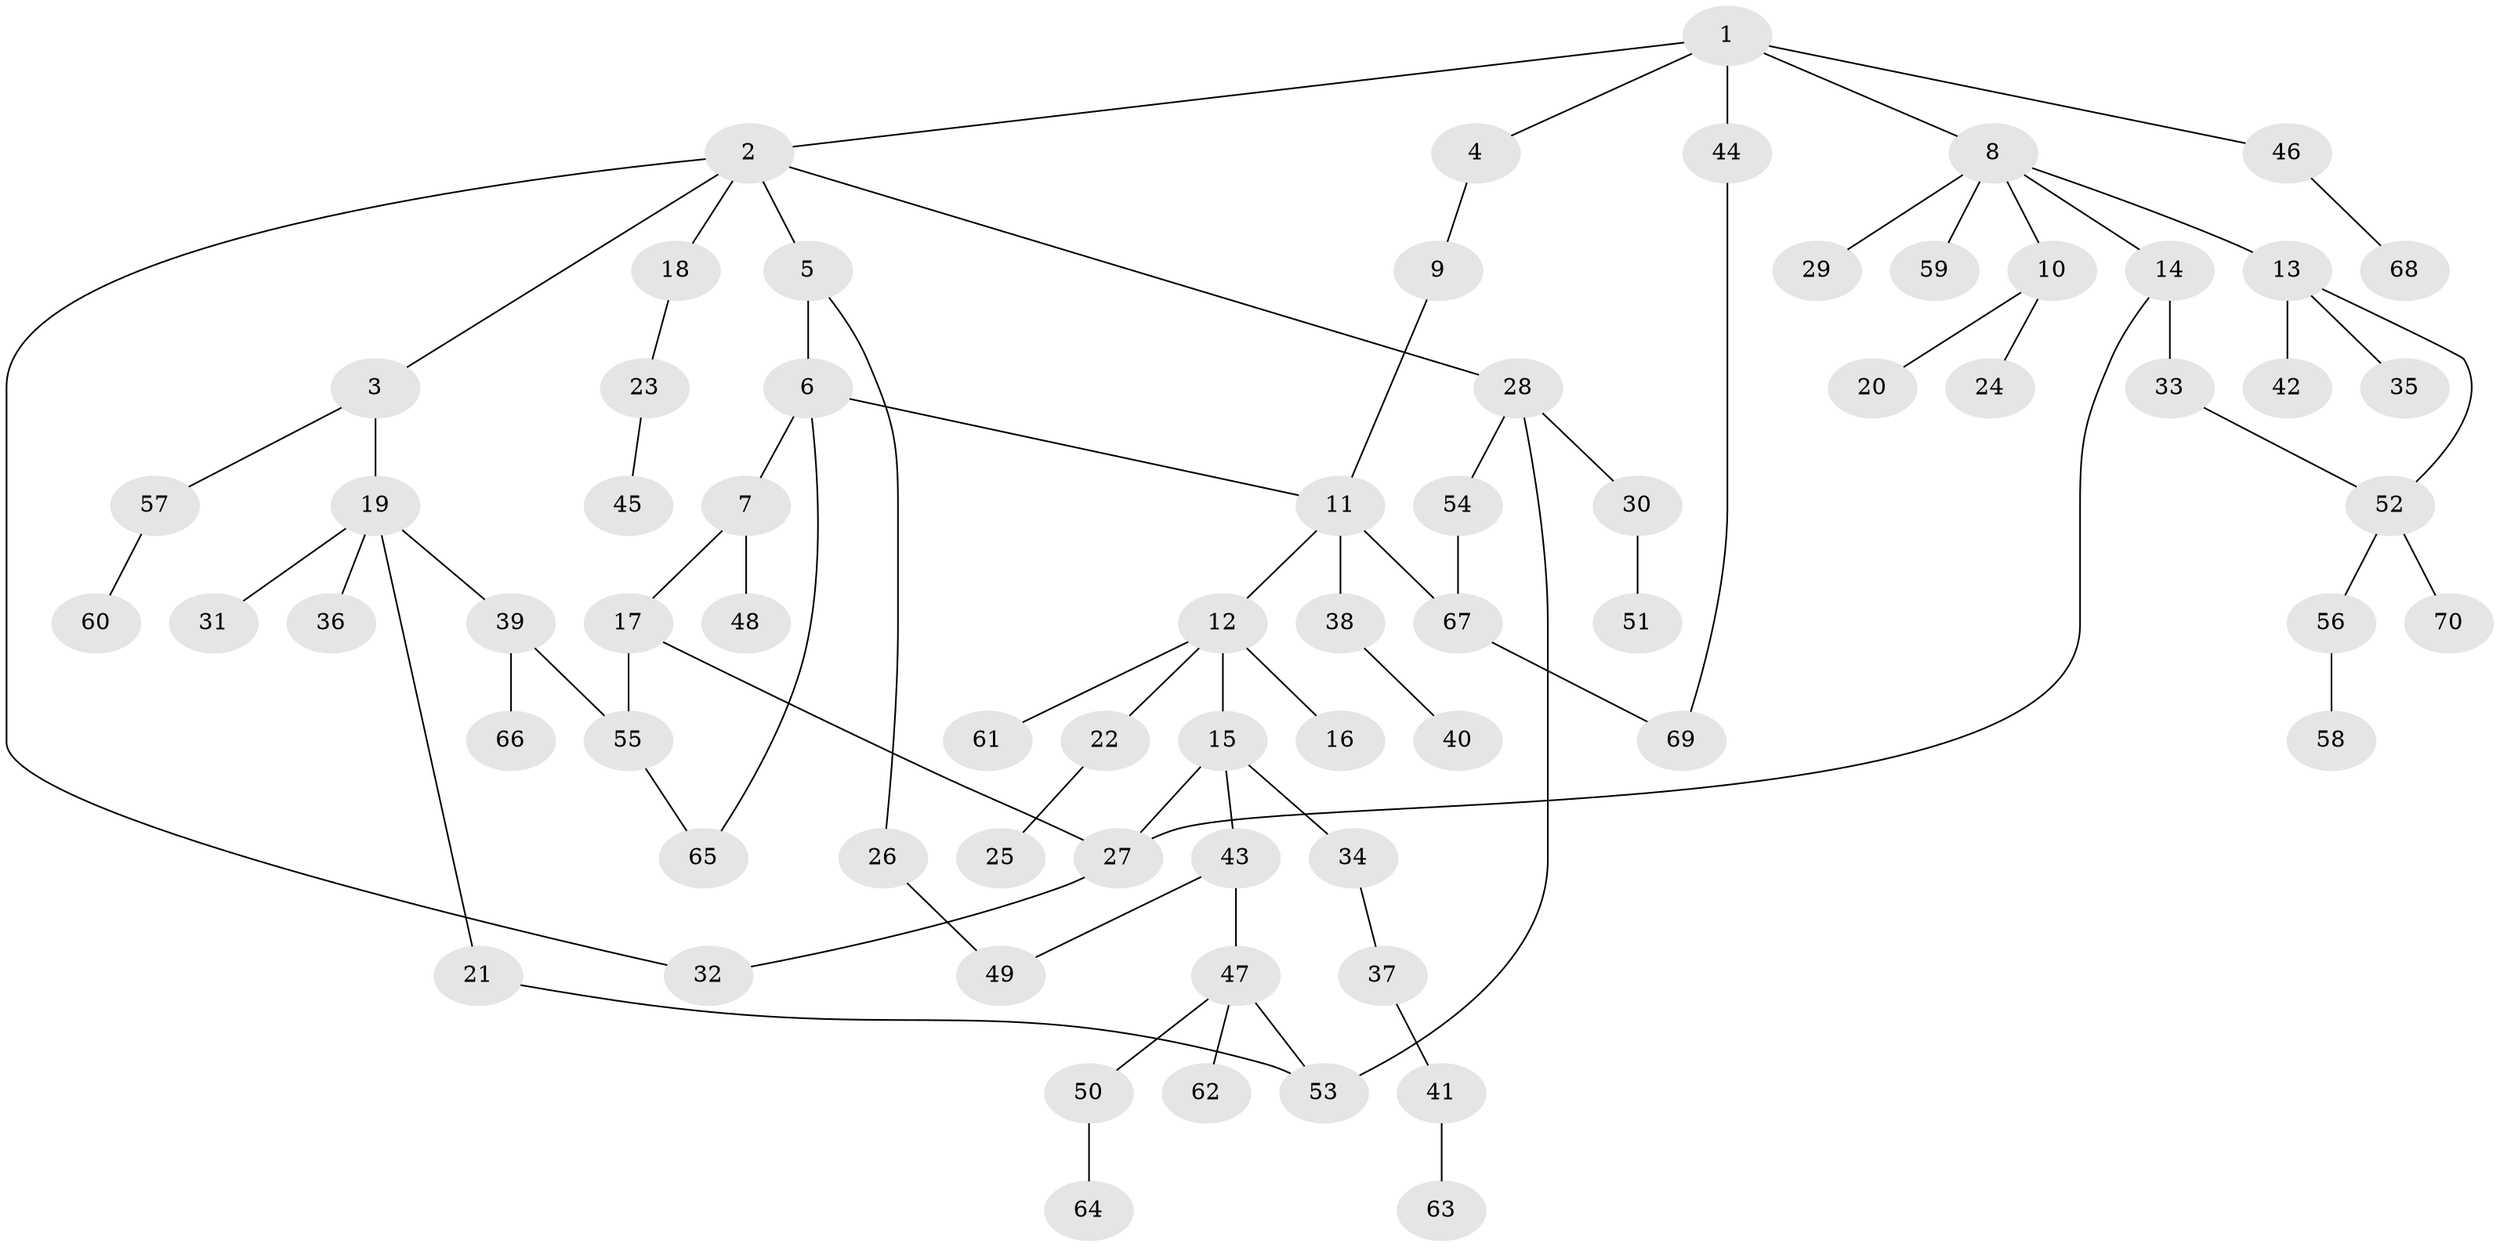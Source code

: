// coarse degree distribution, {8: 0.07142857142857142, 2: 0.38095238095238093, 1: 0.4523809523809524, 6: 0.023809523809523808, 3: 0.047619047619047616, 5: 0.023809523809523808}
// Generated by graph-tools (version 1.1) at 2025/44/03/04/25 21:44:21]
// undirected, 70 vertices, 81 edges
graph export_dot {
graph [start="1"]
  node [color=gray90,style=filled];
  1;
  2;
  3;
  4;
  5;
  6;
  7;
  8;
  9;
  10;
  11;
  12;
  13;
  14;
  15;
  16;
  17;
  18;
  19;
  20;
  21;
  22;
  23;
  24;
  25;
  26;
  27;
  28;
  29;
  30;
  31;
  32;
  33;
  34;
  35;
  36;
  37;
  38;
  39;
  40;
  41;
  42;
  43;
  44;
  45;
  46;
  47;
  48;
  49;
  50;
  51;
  52;
  53;
  54;
  55;
  56;
  57;
  58;
  59;
  60;
  61;
  62;
  63;
  64;
  65;
  66;
  67;
  68;
  69;
  70;
  1 -- 2;
  1 -- 4;
  1 -- 8;
  1 -- 44;
  1 -- 46;
  2 -- 3;
  2 -- 5;
  2 -- 18;
  2 -- 28;
  2 -- 32;
  3 -- 19;
  3 -- 57;
  4 -- 9;
  5 -- 6;
  5 -- 26;
  6 -- 7;
  6 -- 65;
  6 -- 11;
  7 -- 17;
  7 -- 48;
  8 -- 10;
  8 -- 13;
  8 -- 14;
  8 -- 29;
  8 -- 59;
  9 -- 11;
  10 -- 20;
  10 -- 24;
  11 -- 12;
  11 -- 38;
  11 -- 67;
  12 -- 15;
  12 -- 16;
  12 -- 22;
  12 -- 61;
  13 -- 35;
  13 -- 42;
  13 -- 52;
  14 -- 27;
  14 -- 33;
  15 -- 34;
  15 -- 43;
  15 -- 27;
  17 -- 27;
  17 -- 55;
  18 -- 23;
  19 -- 21;
  19 -- 31;
  19 -- 36;
  19 -- 39;
  21 -- 53;
  22 -- 25;
  23 -- 45;
  26 -- 49;
  27 -- 32;
  28 -- 30;
  28 -- 54;
  28 -- 53;
  30 -- 51;
  33 -- 52;
  34 -- 37;
  37 -- 41;
  38 -- 40;
  39 -- 55;
  39 -- 66;
  41 -- 63;
  43 -- 47;
  43 -- 49;
  44 -- 69;
  46 -- 68;
  47 -- 50;
  47 -- 53;
  47 -- 62;
  50 -- 64;
  52 -- 56;
  52 -- 70;
  54 -- 67;
  55 -- 65;
  56 -- 58;
  57 -- 60;
  67 -- 69;
}

